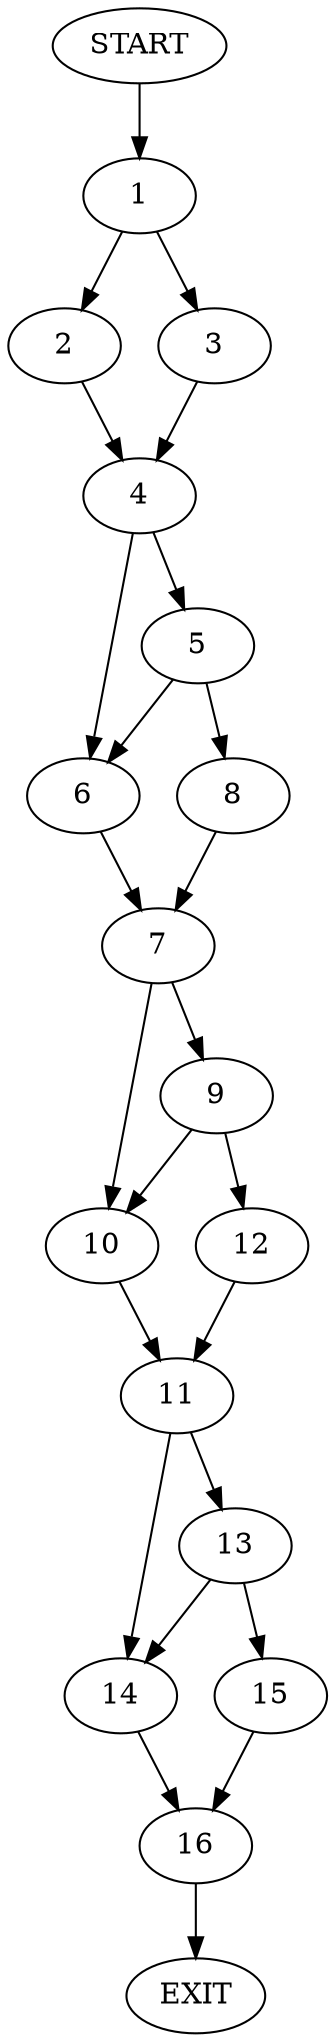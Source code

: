 digraph {
0 [label="START"]
17 [label="EXIT"]
0 -> 1
1 -> 2
1 -> 3
3 -> 4
2 -> 4
4 -> 5
4 -> 6
6 -> 7
5 -> 8
5 -> 6
8 -> 7
7 -> 9
7 -> 10
10 -> 11
9 -> 12
9 -> 10
12 -> 11
11 -> 13
11 -> 14
13 -> 15
13 -> 14
14 -> 16
15 -> 16
16 -> 17
}
